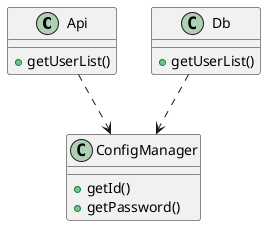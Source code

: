 @startuml 4.1

class Api {
    +getUserList()
}

class Db {
    +getUserList()
}

class ConfigManager {
    +getId()
    +getPassword()
}

Api ..> ConfigManager
Db ..> ConfigManager

@enduml
